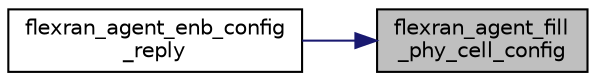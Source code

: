 digraph "flexran_agent_fill_phy_cell_config"
{
 // LATEX_PDF_SIZE
  edge [fontname="Helvetica",fontsize="10",labelfontname="Helvetica",labelfontsize="10"];
  node [fontname="Helvetica",fontsize="10",shape=record];
  rankdir="RL";
  Node1 [label="flexran_agent_fill\l_phy_cell_config",height=0.2,width=0.4,color="black", fillcolor="grey75", style="filled", fontcolor="black",tooltip=" "];
  Node1 -> Node2 [dir="back",color="midnightblue",fontsize="10",style="solid",fontname="Helvetica"];
  Node2 [label="flexran_agent_enb_config\l_reply",height=0.2,width=0.4,color="black", fillcolor="white", style="filled",URL="$flexran__agent__common_8h.html#a41c7617604b72bb768cc60bc69f07788",tooltip=" "];
}
